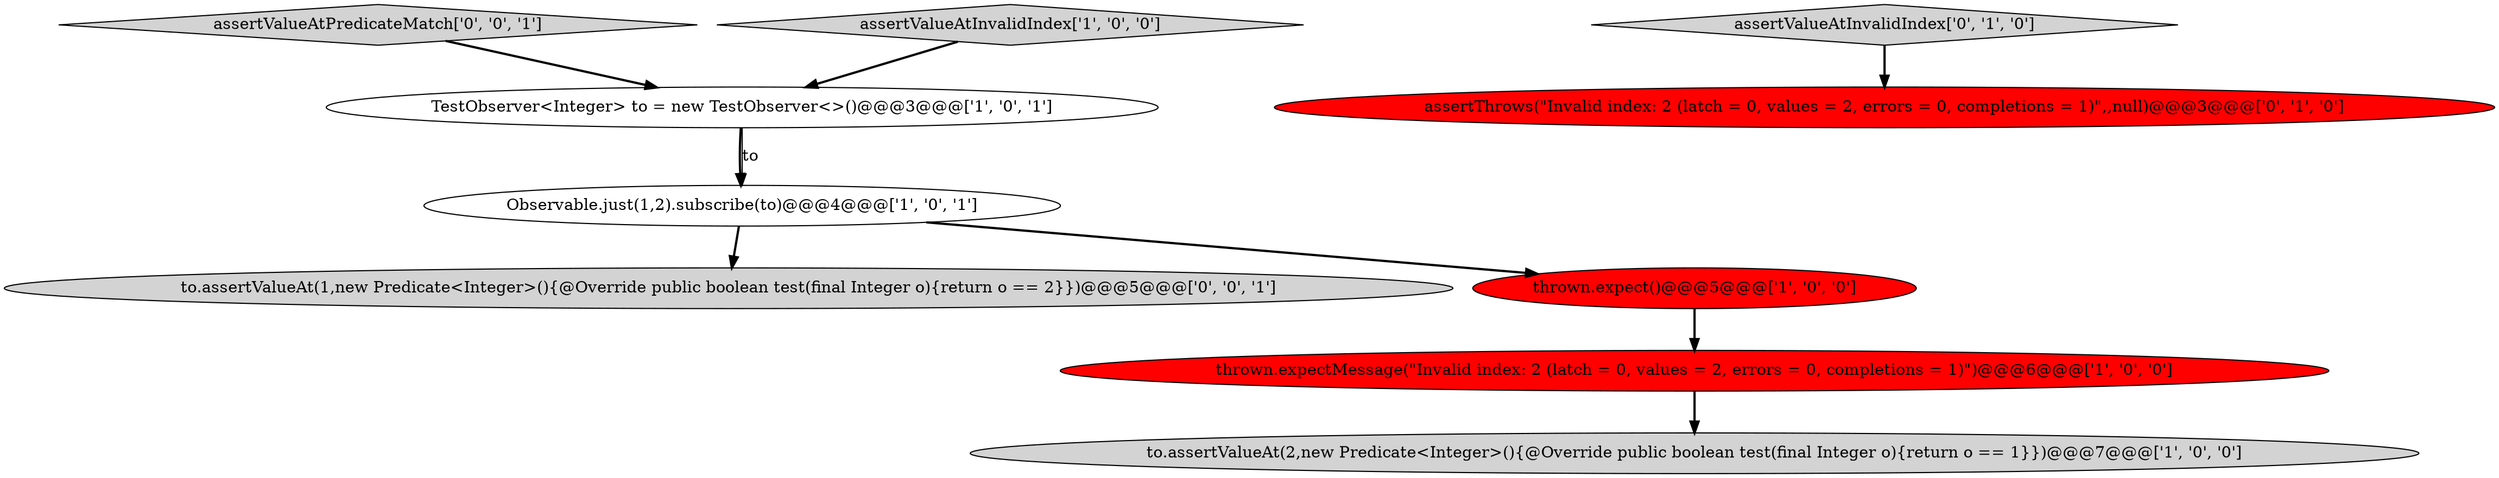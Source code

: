 digraph {
9 [style = filled, label = "to.assertValueAt(1,new Predicate<Integer>(){@Override public boolean test(final Integer o){return o == 2}})@@@5@@@['0', '0', '1']", fillcolor = lightgray, shape = ellipse image = "AAA0AAABBB3BBB"];
1 [style = filled, label = "thrown.expectMessage(\"Invalid index: 2 (latch = 0, values = 2, errors = 0, completions = 1)\")@@@6@@@['1', '0', '0']", fillcolor = red, shape = ellipse image = "AAA1AAABBB1BBB"];
5 [style = filled, label = "thrown.expect()@@@5@@@['1', '0', '0']", fillcolor = red, shape = ellipse image = "AAA1AAABBB1BBB"];
4 [style = filled, label = "Observable.just(1,2).subscribe(to)@@@4@@@['1', '0', '1']", fillcolor = white, shape = ellipse image = "AAA0AAABBB1BBB"];
8 [style = filled, label = "assertValueAtPredicateMatch['0', '0', '1']", fillcolor = lightgray, shape = diamond image = "AAA0AAABBB3BBB"];
2 [style = filled, label = "to.assertValueAt(2,new Predicate<Integer>(){@Override public boolean test(final Integer o){return o == 1}})@@@7@@@['1', '0', '0']", fillcolor = lightgray, shape = ellipse image = "AAA0AAABBB1BBB"];
7 [style = filled, label = "assertThrows(\"Invalid index: 2 (latch = 0, values = 2, errors = 0, completions = 1)\",,null)@@@3@@@['0', '1', '0']", fillcolor = red, shape = ellipse image = "AAA1AAABBB2BBB"];
3 [style = filled, label = "assertValueAtInvalidIndex['1', '0', '0']", fillcolor = lightgray, shape = diamond image = "AAA0AAABBB1BBB"];
0 [style = filled, label = "TestObserver<Integer> to = new TestObserver<>()@@@3@@@['1', '0', '1']", fillcolor = white, shape = ellipse image = "AAA0AAABBB1BBB"];
6 [style = filled, label = "assertValueAtInvalidIndex['0', '1', '0']", fillcolor = lightgray, shape = diamond image = "AAA0AAABBB2BBB"];
8->0 [style = bold, label=""];
4->9 [style = bold, label=""];
5->1 [style = bold, label=""];
1->2 [style = bold, label=""];
6->7 [style = bold, label=""];
0->4 [style = bold, label=""];
4->5 [style = bold, label=""];
0->4 [style = solid, label="to"];
3->0 [style = bold, label=""];
}
